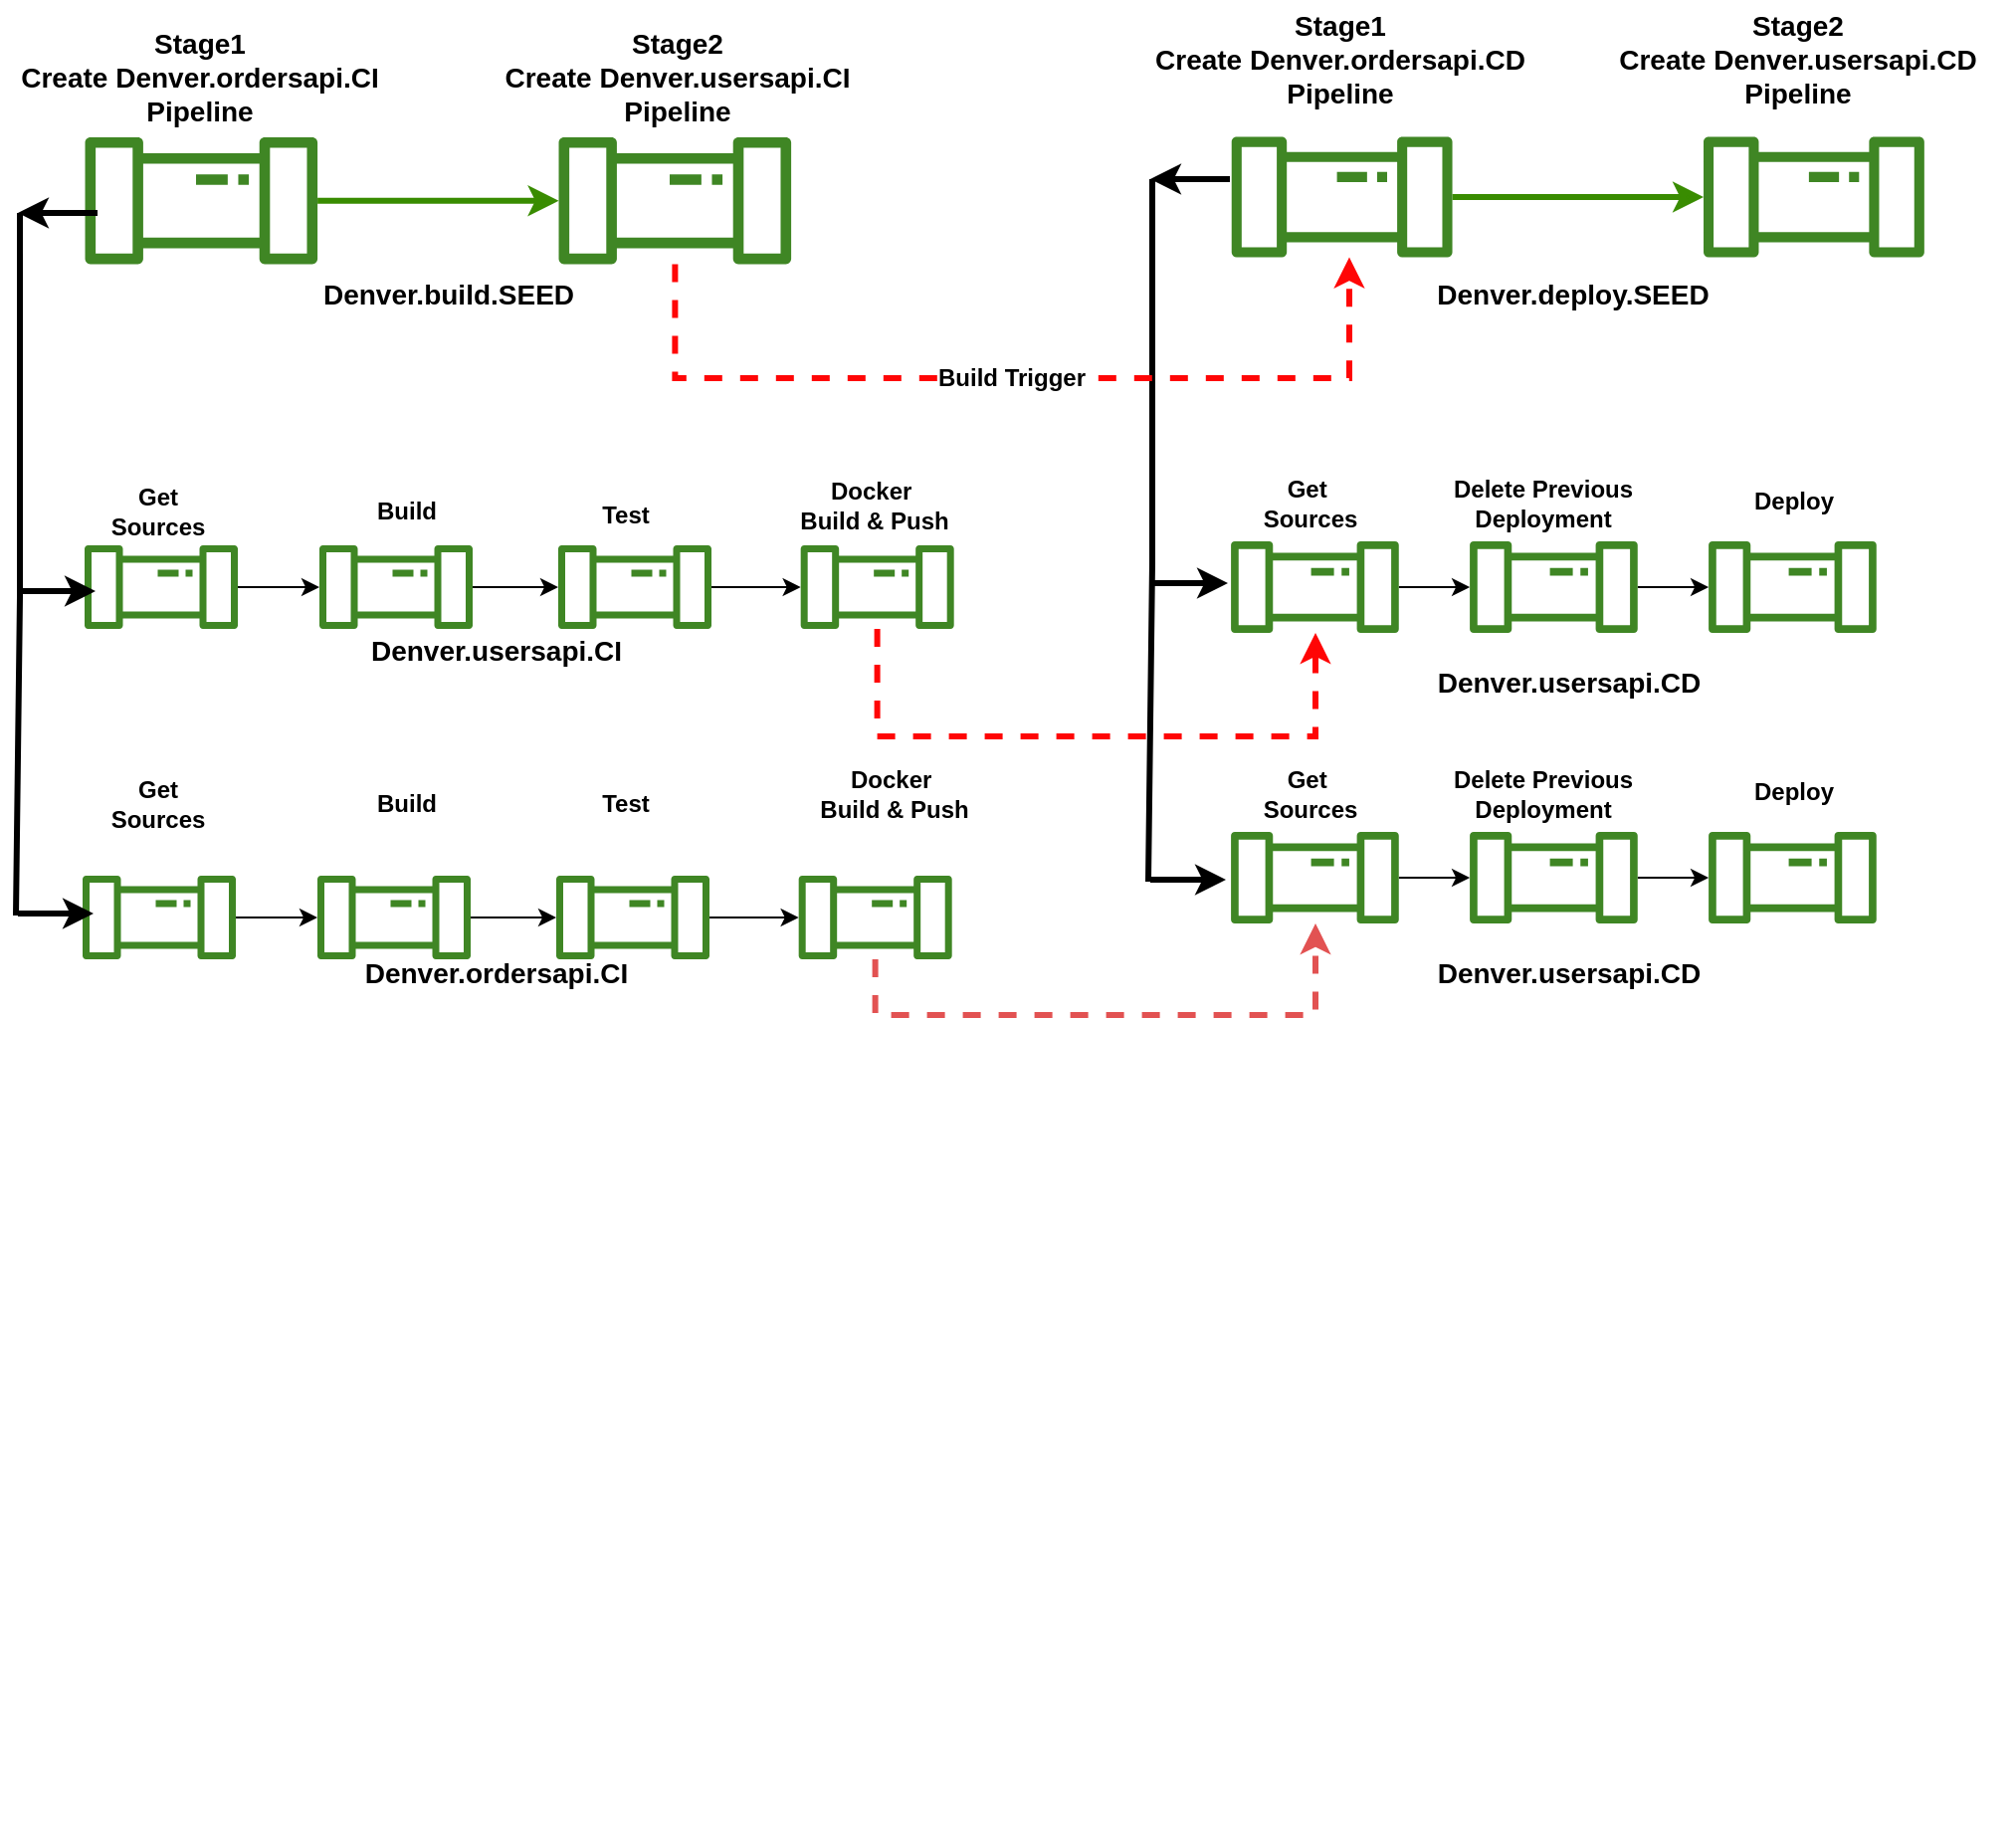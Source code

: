 <mxfile version="21.2.2" type="github">
  <diagram name="Page-1" id="w8wy8wyXGBzYOp8ok9xB">
    <mxGraphModel dx="1377" dy="756" grid="1" gridSize="10" guides="1" tooltips="1" connect="1" arrows="1" fold="1" page="1" pageScale="1" pageWidth="850" pageHeight="1100" math="0" shadow="0">
      <root>
        <mxCell id="0" />
        <mxCell id="1" parent="0" />
        <mxCell id="dq6pAMixUsHJsgWPd_xy-19" value="" style="shape=image;verticalLabelPosition=bottom;labelBackgroundColor=default;verticalAlign=top;aspect=fixed;imageAspect=0;image=https://cdn.freebiesupply.com/logos/large/2x/jenkins-1-logo-png-transparent.png;" vertex="1" parent="1">
          <mxGeometry x="440" y="800" width="79.84" height="130" as="geometry" />
        </mxCell>
        <mxCell id="dq6pAMixUsHJsgWPd_xy-26" value="" style="group" vertex="1" connectable="0" parent="1">
          <mxGeometry x="610" y="10" width="444" height="442" as="geometry" />
        </mxCell>
        <mxCell id="dq6pAMixUsHJsgWPd_xy-6" value="" style="group" vertex="1" connectable="0" parent="dq6pAMixUsHJsgWPd_xy-26">
          <mxGeometry x="57.459" y="68.776" width="335.351" height="134.224" as="geometry" />
        </mxCell>
        <mxCell id="dq6pAMixUsHJsgWPd_xy-7" value="" style="sketch=0;outlineConnect=0;fontColor=#232F3E;gradientColor=none;fillColor=#3F8624;strokeColor=none;dashed=0;verticalLabelPosition=bottom;verticalAlign=top;align=center;html=1;fontSize=12;fontStyle=0;aspect=fixed;pointerEvents=1;shape=mxgraph.aws4.iot_analytics_pipeline;" vertex="1" parent="dq6pAMixUsHJsgWPd_xy-6">
          <mxGeometry x="-7.313" width="112.35" height="60.496" as="geometry" />
        </mxCell>
        <mxCell id="dq6pAMixUsHJsgWPd_xy-8" value="" style="sketch=0;outlineConnect=0;fontColor=#232F3E;gradientColor=none;fillColor=#3F8624;strokeColor=none;dashed=0;verticalLabelPosition=bottom;verticalAlign=top;align=center;html=1;fontSize=12;fontStyle=0;aspect=fixed;pointerEvents=1;shape=mxgraph.aws4.iot_analytics_pipeline;" vertex="1" parent="dq6pAMixUsHJsgWPd_xy-6">
          <mxGeometry x="229.83" width="112.35" height="60.496" as="geometry" />
        </mxCell>
        <mxCell id="dq6pAMixUsHJsgWPd_xy-9" value="" style="edgeStyle=orthogonalEdgeStyle;rounded=0;orthogonalLoop=1;jettySize=auto;html=1;strokeWidth=3;strokeColor=#398c01;" edge="1" parent="dq6pAMixUsHJsgWPd_xy-6" source="dq6pAMixUsHJsgWPd_xy-7" target="dq6pAMixUsHJsgWPd_xy-8">
          <mxGeometry relative="1" as="geometry" />
        </mxCell>
        <mxCell id="dq6pAMixUsHJsgWPd_xy-12" value="&lt;b&gt;&lt;font style=&quot;font-size: 14px;&quot;&gt;Denver.deploy.SEED&lt;/font&gt;&lt;/b&gt;" style="text;html=1;align=center;verticalAlign=middle;resizable=0;points=[];autosize=1;strokeColor=none;fillColor=none;" vertex="1" parent="dq6pAMixUsHJsgWPd_xy-6">
          <mxGeometry x="84.099" y="64.239" width="160" height="30" as="geometry" />
        </mxCell>
        <mxCell id="dq6pAMixUsHJsgWPd_xy-23" value="&lt;b style=&quot;font-size: 14px;&quot;&gt;Stage1&lt;br&gt;Create Denver.ordersapi.CD&lt;br&gt;Pipeline&lt;br&gt;&lt;/b&gt;" style="text;html=1;align=center;verticalAlign=middle;resizable=0;points=[];autosize=1;strokeColor=none;fillColor=none;" vertex="1" parent="dq6pAMixUsHJsgWPd_xy-26">
          <mxGeometry width="210" height="60" as="geometry" />
        </mxCell>
        <mxCell id="dq6pAMixUsHJsgWPd_xy-24" value="&lt;b style=&quot;font-size: 14px;&quot;&gt;Stage2&lt;br&gt;Create Denver.usersapi.CD&lt;br&gt;Pipeline&lt;br&gt;&lt;/b&gt;" style="text;html=1;align=center;verticalAlign=middle;resizable=0;points=[];autosize=1;strokeColor=none;fillColor=none;" vertex="1" parent="dq6pAMixUsHJsgWPd_xy-26">
          <mxGeometry x="235.059" width="200" height="60" as="geometry" />
        </mxCell>
        <mxCell id="dq6pAMixUsHJsgWPd_xy-95" value="" style="group" vertex="1" connectable="0" parent="dq6pAMixUsHJsgWPd_xy-26">
          <mxGeometry x="10" y="90" width="40" height="352" as="geometry" />
        </mxCell>
        <mxCell id="dq6pAMixUsHJsgWPd_xy-82" value="" style="endArrow=none;html=1;rounded=0;strokeWidth=3;" edge="1" parent="dq6pAMixUsHJsgWPd_xy-95">
          <mxGeometry width="50" height="50" relative="1" as="geometry">
            <mxPoint x="-1" y="353" as="sourcePoint" />
            <mxPoint x="1" as="targetPoint" />
            <Array as="points">
              <mxPoint x="1" y="193" />
            </Array>
          </mxGeometry>
        </mxCell>
        <mxCell id="dq6pAMixUsHJsgWPd_xy-87" value="" style="endArrow=classic;html=1;rounded=0;strokeWidth=3;" edge="1" parent="dq6pAMixUsHJsgWPd_xy-95">
          <mxGeometry width="50" height="50" relative="1" as="geometry">
            <mxPoint x="1" y="203" as="sourcePoint" />
            <mxPoint x="39" y="203" as="targetPoint" />
          </mxGeometry>
        </mxCell>
        <mxCell id="dq6pAMixUsHJsgWPd_xy-90" value="" style="endArrow=classic;html=1;rounded=0;strokeWidth=3;" edge="1" parent="dq6pAMixUsHJsgWPd_xy-95">
          <mxGeometry width="50" height="50" relative="1" as="geometry">
            <mxPoint y="352" as="sourcePoint" />
            <mxPoint x="38" y="352" as="targetPoint" />
          </mxGeometry>
        </mxCell>
        <mxCell id="dq6pAMixUsHJsgWPd_xy-92" value="" style="endArrow=classic;html=1;rounded=0;strokeWidth=3;" edge="1" parent="dq6pAMixUsHJsgWPd_xy-95">
          <mxGeometry width="50" height="50" relative="1" as="geometry">
            <mxPoint x="40" as="sourcePoint" />
            <mxPoint as="targetPoint" />
          </mxGeometry>
        </mxCell>
        <mxCell id="dq6pAMixUsHJsgWPd_xy-27" value="" style="group" vertex="1" connectable="0" parent="1">
          <mxGeometry x="42" y="19" width="440" height="190" as="geometry" />
        </mxCell>
        <mxCell id="dq6pAMixUsHJsgWPd_xy-5" value="" style="group" vertex="1" connectable="0" parent="dq6pAMixUsHJsgWPd_xy-27">
          <mxGeometry x="49" y="60" width="320" height="130" as="geometry" />
        </mxCell>
        <mxCell id="dq6pAMixUsHJsgWPd_xy-1" value="" style="sketch=0;outlineConnect=0;fontColor=#232F3E;gradientColor=none;fillColor=#3F8624;strokeColor=none;dashed=0;verticalLabelPosition=bottom;verticalAlign=top;align=center;html=1;fontSize=12;fontStyle=0;aspect=fixed;pointerEvents=1;shape=mxgraph.aws4.iot_analytics_pipeline;" vertex="1" parent="dq6pAMixUsHJsgWPd_xy-5">
          <mxGeometry x="-7" width="118.309" height="63.705" as="geometry" />
        </mxCell>
        <mxCell id="dq6pAMixUsHJsgWPd_xy-2" value="" style="sketch=0;outlineConnect=0;fontColor=#232F3E;gradientColor=none;fillColor=#3F8624;strokeColor=none;dashed=0;verticalLabelPosition=bottom;verticalAlign=top;align=center;html=1;fontSize=12;fontStyle=0;aspect=fixed;pointerEvents=1;shape=mxgraph.aws4.iot_analytics_pipeline;" vertex="1" parent="dq6pAMixUsHJsgWPd_xy-5">
          <mxGeometry x="231.003" width="118.309" height="63.705" as="geometry" />
        </mxCell>
        <mxCell id="dq6pAMixUsHJsgWPd_xy-3" value="" style="edgeStyle=orthogonalEdgeStyle;rounded=0;orthogonalLoop=1;jettySize=auto;html=1;strokeWidth=3;strokeColor=#398c01;" edge="1" parent="dq6pAMixUsHJsgWPd_xy-5" source="dq6pAMixUsHJsgWPd_xy-1" target="dq6pAMixUsHJsgWPd_xy-2">
          <mxGeometry relative="1" as="geometry" />
        </mxCell>
        <mxCell id="dq6pAMixUsHJsgWPd_xy-11" value="&lt;b&gt;&lt;font style=&quot;font-size: 14px;&quot;&gt;Denver.build.SEED&lt;/font&gt;&lt;/b&gt;" style="text;html=1;align=center;verticalAlign=middle;resizable=0;points=[];autosize=1;strokeColor=none;fillColor=none;" vertex="1" parent="dq6pAMixUsHJsgWPd_xy-5">
          <mxGeometry x="101" y="63.71" width="150" height="30" as="geometry" />
        </mxCell>
        <mxCell id="dq6pAMixUsHJsgWPd_xy-21" value="&lt;b style=&quot;font-size: 14px;&quot;&gt;Stage1&lt;br&gt;Create Denver.ordersapi.CI&lt;br&gt;Pipeline&lt;br&gt;&lt;/b&gt;" style="text;html=1;align=center;verticalAlign=middle;resizable=0;points=[];autosize=1;strokeColor=none;fillColor=none;" vertex="1" parent="dq6pAMixUsHJsgWPd_xy-27">
          <mxGeometry width="200" height="60" as="geometry" />
        </mxCell>
        <mxCell id="dq6pAMixUsHJsgWPd_xy-22" value="&lt;b style=&quot;font-size: 14px;&quot;&gt;Stage2&lt;br&gt;Create Denver.usersapi.CI&lt;br&gt;Pipeline&lt;br&gt;&lt;/b&gt;" style="text;html=1;align=center;verticalAlign=middle;resizable=0;points=[];autosize=1;strokeColor=none;fillColor=none;" vertex="1" parent="dq6pAMixUsHJsgWPd_xy-27">
          <mxGeometry x="240" width="200" height="60" as="geometry" />
        </mxCell>
        <mxCell id="dq6pAMixUsHJsgWPd_xy-32" value="" style="group" vertex="1" connectable="0" parent="1">
          <mxGeometry x="83" y="450" width="437.84" height="42" as="geometry" />
        </mxCell>
        <mxCell id="dq6pAMixUsHJsgWPd_xy-46" style="edgeStyle=orthogonalEdgeStyle;rounded=0;orthogonalLoop=1;jettySize=auto;html=1;" edge="1" parent="dq6pAMixUsHJsgWPd_xy-32" source="dq6pAMixUsHJsgWPd_xy-20" target="dq6pAMixUsHJsgWPd_xy-29">
          <mxGeometry relative="1" as="geometry" />
        </mxCell>
        <mxCell id="dq6pAMixUsHJsgWPd_xy-20" value="" style="sketch=0;outlineConnect=0;fontColor=#232F3E;gradientColor=none;fillColor=#3F8624;strokeColor=none;dashed=0;verticalLabelPosition=bottom;verticalAlign=top;align=center;html=1;fontSize=12;fontStyle=0;aspect=fixed;pointerEvents=1;shape=mxgraph.aws4.iot_analytics_pipeline;" vertex="1" parent="dq6pAMixUsHJsgWPd_xy-32">
          <mxGeometry width="78" height="42" as="geometry" />
        </mxCell>
        <mxCell id="dq6pAMixUsHJsgWPd_xy-47" style="edgeStyle=orthogonalEdgeStyle;rounded=0;orthogonalLoop=1;jettySize=auto;html=1;" edge="1" parent="dq6pAMixUsHJsgWPd_xy-32" source="dq6pAMixUsHJsgWPd_xy-29" target="dq6pAMixUsHJsgWPd_xy-30">
          <mxGeometry relative="1" as="geometry" />
        </mxCell>
        <mxCell id="dq6pAMixUsHJsgWPd_xy-29" value="" style="sketch=0;outlineConnect=0;fontColor=#232F3E;gradientColor=none;fillColor=#3F8624;strokeColor=none;dashed=0;verticalLabelPosition=bottom;verticalAlign=top;align=center;html=1;fontSize=12;fontStyle=0;aspect=fixed;pointerEvents=1;shape=mxgraph.aws4.iot_analytics_pipeline;" vertex="1" parent="dq6pAMixUsHJsgWPd_xy-32">
          <mxGeometry x="118" width="78" height="42" as="geometry" />
        </mxCell>
        <mxCell id="dq6pAMixUsHJsgWPd_xy-48" style="edgeStyle=orthogonalEdgeStyle;rounded=0;orthogonalLoop=1;jettySize=auto;html=1;" edge="1" parent="dq6pAMixUsHJsgWPd_xy-32" source="dq6pAMixUsHJsgWPd_xy-30" target="dq6pAMixUsHJsgWPd_xy-31">
          <mxGeometry relative="1" as="geometry" />
        </mxCell>
        <mxCell id="dq6pAMixUsHJsgWPd_xy-30" value="" style="sketch=0;outlineConnect=0;fontColor=#232F3E;gradientColor=none;fillColor=#3F8624;strokeColor=none;dashed=0;verticalLabelPosition=bottom;verticalAlign=top;align=center;html=1;fontSize=12;fontStyle=0;aspect=fixed;pointerEvents=1;shape=mxgraph.aws4.iot_analytics_pipeline;" vertex="1" parent="dq6pAMixUsHJsgWPd_xy-32">
          <mxGeometry x="238" width="78" height="42" as="geometry" />
        </mxCell>
        <mxCell id="dq6pAMixUsHJsgWPd_xy-31" value="" style="sketch=0;outlineConnect=0;fontColor=#232F3E;gradientColor=none;fillColor=#3F8624;strokeColor=none;dashed=0;verticalLabelPosition=bottom;verticalAlign=top;align=center;html=1;fontSize=12;fontStyle=0;aspect=fixed;pointerEvents=1;shape=mxgraph.aws4.iot_analytics_pipeline;" vertex="1" parent="dq6pAMixUsHJsgWPd_xy-32">
          <mxGeometry x="359.84" width="78" height="42" as="geometry" />
        </mxCell>
        <mxCell id="dq6pAMixUsHJsgWPd_xy-33" value="" style="group" vertex="1" connectable="0" parent="1">
          <mxGeometry x="84" y="284" width="437.84" height="42" as="geometry" />
        </mxCell>
        <mxCell id="dq6pAMixUsHJsgWPd_xy-43" style="edgeStyle=orthogonalEdgeStyle;rounded=0;orthogonalLoop=1;jettySize=auto;html=1;" edge="1" parent="dq6pAMixUsHJsgWPd_xy-33" source="dq6pAMixUsHJsgWPd_xy-34" target="dq6pAMixUsHJsgWPd_xy-35">
          <mxGeometry relative="1" as="geometry" />
        </mxCell>
        <mxCell id="dq6pAMixUsHJsgWPd_xy-34" value="" style="sketch=0;outlineConnect=0;fontColor=#232F3E;gradientColor=none;fillColor=#3F8624;strokeColor=none;dashed=0;verticalLabelPosition=bottom;verticalAlign=top;align=center;html=1;fontSize=12;fontStyle=0;aspect=fixed;pointerEvents=1;shape=mxgraph.aws4.iot_analytics_pipeline;" vertex="1" parent="dq6pAMixUsHJsgWPd_xy-33">
          <mxGeometry width="78" height="42" as="geometry" />
        </mxCell>
        <mxCell id="dq6pAMixUsHJsgWPd_xy-44" style="edgeStyle=orthogonalEdgeStyle;rounded=0;orthogonalLoop=1;jettySize=auto;html=1;" edge="1" parent="dq6pAMixUsHJsgWPd_xy-33" source="dq6pAMixUsHJsgWPd_xy-35" target="dq6pAMixUsHJsgWPd_xy-36">
          <mxGeometry relative="1" as="geometry" />
        </mxCell>
        <mxCell id="dq6pAMixUsHJsgWPd_xy-35" value="" style="sketch=0;outlineConnect=0;fontColor=#232F3E;gradientColor=none;fillColor=#3F8624;strokeColor=none;dashed=0;verticalLabelPosition=bottom;verticalAlign=top;align=center;html=1;fontSize=12;fontStyle=0;aspect=fixed;pointerEvents=1;shape=mxgraph.aws4.iot_analytics_pipeline;" vertex="1" parent="dq6pAMixUsHJsgWPd_xy-33">
          <mxGeometry x="118" width="78" height="42" as="geometry" />
        </mxCell>
        <mxCell id="dq6pAMixUsHJsgWPd_xy-45" style="edgeStyle=orthogonalEdgeStyle;rounded=0;orthogonalLoop=1;jettySize=auto;html=1;" edge="1" parent="dq6pAMixUsHJsgWPd_xy-33" source="dq6pAMixUsHJsgWPd_xy-36" target="dq6pAMixUsHJsgWPd_xy-37">
          <mxGeometry relative="1" as="geometry" />
        </mxCell>
        <mxCell id="dq6pAMixUsHJsgWPd_xy-36" value="" style="sketch=0;outlineConnect=0;fontColor=#232F3E;gradientColor=none;fillColor=#3F8624;strokeColor=none;dashed=0;verticalLabelPosition=bottom;verticalAlign=top;align=center;html=1;fontSize=12;fontStyle=0;aspect=fixed;pointerEvents=1;shape=mxgraph.aws4.iot_analytics_pipeline;" vertex="1" parent="dq6pAMixUsHJsgWPd_xy-33">
          <mxGeometry x="238" width="78" height="42" as="geometry" />
        </mxCell>
        <mxCell id="dq6pAMixUsHJsgWPd_xy-37" value="" style="sketch=0;outlineConnect=0;fontColor=#232F3E;gradientColor=none;fillColor=#3F8624;strokeColor=none;dashed=0;verticalLabelPosition=bottom;verticalAlign=top;align=center;html=1;fontSize=12;fontStyle=0;aspect=fixed;pointerEvents=1;shape=mxgraph.aws4.iot_analytics_pipeline;" vertex="1" parent="dq6pAMixUsHJsgWPd_xy-33">
          <mxGeometry x="359.84" width="78" height="42" as="geometry" />
        </mxCell>
        <mxCell id="dq6pAMixUsHJsgWPd_xy-38" value="&lt;b&gt;Get&lt;br&gt;Sources&lt;/b&gt;" style="text;html=1;align=center;verticalAlign=middle;resizable=0;points=[];autosize=1;strokeColor=none;fillColor=none;" vertex="1" parent="1">
          <mxGeometry x="86" y="247" width="70" height="40" as="geometry" />
        </mxCell>
        <mxCell id="dq6pAMixUsHJsgWPd_xy-39" value="&lt;b&gt;Build&lt;/b&gt;" style="text;html=1;align=center;verticalAlign=middle;resizable=0;points=[];autosize=1;strokeColor=none;fillColor=none;" vertex="1" parent="1">
          <mxGeometry x="221" y="252" width="50" height="30" as="geometry" />
        </mxCell>
        <mxCell id="dq6pAMixUsHJsgWPd_xy-40" value="&lt;b&gt;Test&lt;/b&gt;" style="text;html=1;align=center;verticalAlign=middle;resizable=0;points=[];autosize=1;strokeColor=none;fillColor=none;" vertex="1" parent="1">
          <mxGeometry x="331" y="254" width="50" height="30" as="geometry" />
        </mxCell>
        <mxCell id="dq6pAMixUsHJsgWPd_xy-41" value="&lt;b&gt;Docker&amp;nbsp;&lt;br&gt;Build &amp;amp; Push&lt;/b&gt;" style="text;html=1;align=center;verticalAlign=middle;resizable=0;points=[];autosize=1;strokeColor=none;fillColor=none;" vertex="1" parent="1">
          <mxGeometry x="431" y="244" width="100" height="40" as="geometry" />
        </mxCell>
        <mxCell id="dq6pAMixUsHJsgWPd_xy-49" value="&lt;b&gt;Get&lt;br&gt;Sources&lt;/b&gt;" style="text;html=1;align=center;verticalAlign=middle;resizable=0;points=[];autosize=1;strokeColor=none;fillColor=none;" vertex="1" parent="1">
          <mxGeometry x="86" y="394" width="70" height="40" as="geometry" />
        </mxCell>
        <mxCell id="dq6pAMixUsHJsgWPd_xy-50" value="&lt;b&gt;Build&lt;/b&gt;" style="text;html=1;align=center;verticalAlign=middle;resizable=0;points=[];autosize=1;strokeColor=none;fillColor=none;" vertex="1" parent="1">
          <mxGeometry x="221" y="399" width="50" height="30" as="geometry" />
        </mxCell>
        <mxCell id="dq6pAMixUsHJsgWPd_xy-51" value="&lt;b&gt;Test&lt;/b&gt;" style="text;html=1;align=center;verticalAlign=middle;resizable=0;points=[];autosize=1;strokeColor=none;fillColor=none;" vertex="1" parent="1">
          <mxGeometry x="331" y="399" width="50" height="30" as="geometry" />
        </mxCell>
        <mxCell id="dq6pAMixUsHJsgWPd_xy-52" value="&lt;b&gt;Docker&amp;nbsp;&lt;br&gt;Build &amp;amp; Push&lt;/b&gt;" style="text;html=1;align=center;verticalAlign=middle;resizable=0;points=[];autosize=1;strokeColor=none;fillColor=none;" vertex="1" parent="1">
          <mxGeometry x="441" y="389" width="100" height="40" as="geometry" />
        </mxCell>
        <mxCell id="dq6pAMixUsHJsgWPd_xy-53" value="&lt;b&gt;&lt;font style=&quot;font-size: 14px;&quot;&gt;Denver.usersapi.CI&lt;/font&gt;&lt;/b&gt;" style="text;html=1;align=center;verticalAlign=middle;resizable=0;points=[];autosize=1;strokeColor=none;fillColor=none;" vertex="1" parent="1">
          <mxGeometry x="216" y="322" width="150" height="30" as="geometry" />
        </mxCell>
        <mxCell id="dq6pAMixUsHJsgWPd_xy-54" value="&lt;b&gt;&lt;font style=&quot;font-size: 14px;&quot;&gt;Denver.ordersapi.CI&lt;/font&gt;&lt;/b&gt;" style="text;html=1;align=center;verticalAlign=middle;resizable=0;points=[];autosize=1;strokeColor=none;fillColor=none;" vertex="1" parent="1">
          <mxGeometry x="211" y="484" width="160" height="30" as="geometry" />
        </mxCell>
        <mxCell id="dq6pAMixUsHJsgWPd_xy-58" value="" style="edgeStyle=orthogonalEdgeStyle;rounded=0;orthogonalLoop=1;jettySize=auto;html=1;" edge="1" parent="1" source="dq6pAMixUsHJsgWPd_xy-55" target="dq6pAMixUsHJsgWPd_xy-56">
          <mxGeometry relative="1" as="geometry" />
        </mxCell>
        <mxCell id="dq6pAMixUsHJsgWPd_xy-55" value="" style="sketch=0;outlineConnect=0;fontColor=#232F3E;gradientColor=none;fillColor=#3F8624;strokeColor=none;dashed=0;verticalLabelPosition=bottom;verticalAlign=top;align=center;html=1;fontSize=12;fontStyle=0;aspect=fixed;pointerEvents=1;shape=mxgraph.aws4.iot_analytics_pipeline;" vertex="1" parent="1">
          <mxGeometry x="660" y="282" width="85.43" height="46" as="geometry" />
        </mxCell>
        <mxCell id="dq6pAMixUsHJsgWPd_xy-59" value="" style="edgeStyle=orthogonalEdgeStyle;rounded=0;orthogonalLoop=1;jettySize=auto;html=1;" edge="1" parent="1" source="dq6pAMixUsHJsgWPd_xy-56" target="dq6pAMixUsHJsgWPd_xy-57">
          <mxGeometry relative="1" as="geometry" />
        </mxCell>
        <mxCell id="dq6pAMixUsHJsgWPd_xy-56" value="" style="sketch=0;outlineConnect=0;fontColor=#232F3E;gradientColor=none;fillColor=#3F8624;strokeColor=none;dashed=0;verticalLabelPosition=bottom;verticalAlign=top;align=center;html=1;fontSize=12;fontStyle=0;aspect=fixed;pointerEvents=1;shape=mxgraph.aws4.iot_analytics_pipeline;" vertex="1" parent="1">
          <mxGeometry x="780" y="282" width="85.43" height="46" as="geometry" />
        </mxCell>
        <mxCell id="dq6pAMixUsHJsgWPd_xy-57" value="" style="sketch=0;outlineConnect=0;fontColor=#232F3E;gradientColor=none;fillColor=#3F8624;strokeColor=none;dashed=0;verticalLabelPosition=bottom;verticalAlign=top;align=center;html=1;fontSize=12;fontStyle=0;aspect=fixed;pointerEvents=1;shape=mxgraph.aws4.iot_analytics_pipeline;" vertex="1" parent="1">
          <mxGeometry x="900" y="282" width="85.43" height="46" as="geometry" />
        </mxCell>
        <mxCell id="dq6pAMixUsHJsgWPd_xy-60" value="&lt;b&gt;&lt;font style=&quot;font-size: 14px;&quot;&gt;Denver.usersapi.CD&lt;/font&gt;&lt;/b&gt;" style="text;html=1;align=center;verticalAlign=middle;resizable=0;points=[];autosize=1;strokeColor=none;fillColor=none;" vertex="1" parent="1">
          <mxGeometry x="750" y="338" width="160" height="30" as="geometry" />
        </mxCell>
        <mxCell id="dq6pAMixUsHJsgWPd_xy-61" value="&lt;b&gt;Get&amp;nbsp;&lt;br&gt;Sources&lt;/b&gt;" style="text;html=1;align=center;verticalAlign=middle;resizable=0;points=[];autosize=1;strokeColor=none;fillColor=none;" vertex="1" parent="1">
          <mxGeometry x="665" y="243" width="70" height="40" as="geometry" />
        </mxCell>
        <mxCell id="dq6pAMixUsHJsgWPd_xy-62" value="&lt;b&gt;Delete Previous&lt;br&gt;Deployment&lt;/b&gt;" style="text;html=1;align=center;verticalAlign=middle;resizable=0;points=[];autosize=1;strokeColor=none;fillColor=none;" vertex="1" parent="1">
          <mxGeometry x="762" y="243" width="110" height="40" as="geometry" />
        </mxCell>
        <mxCell id="dq6pAMixUsHJsgWPd_xy-63" value="&lt;b&gt;Deploy&lt;/b&gt;" style="text;html=1;align=center;verticalAlign=middle;resizable=0;points=[];autosize=1;strokeColor=none;fillColor=none;" vertex="1" parent="1">
          <mxGeometry x="912.72" y="247" width="60" height="30" as="geometry" />
        </mxCell>
        <mxCell id="dq6pAMixUsHJsgWPd_xy-64" value="" style="edgeStyle=orthogonalEdgeStyle;rounded=0;orthogonalLoop=1;jettySize=auto;html=1;" edge="1" parent="1" source="dq6pAMixUsHJsgWPd_xy-65" target="dq6pAMixUsHJsgWPd_xy-67">
          <mxGeometry relative="1" as="geometry" />
        </mxCell>
        <mxCell id="dq6pAMixUsHJsgWPd_xy-65" value="" style="sketch=0;outlineConnect=0;fontColor=#232F3E;gradientColor=none;fillColor=#3F8624;strokeColor=none;dashed=0;verticalLabelPosition=bottom;verticalAlign=top;align=center;html=1;fontSize=12;fontStyle=0;aspect=fixed;pointerEvents=1;shape=mxgraph.aws4.iot_analytics_pipeline;" vertex="1" parent="1">
          <mxGeometry x="660" y="428" width="85.43" height="46" as="geometry" />
        </mxCell>
        <mxCell id="dq6pAMixUsHJsgWPd_xy-66" value="" style="edgeStyle=orthogonalEdgeStyle;rounded=0;orthogonalLoop=1;jettySize=auto;html=1;" edge="1" parent="1" source="dq6pAMixUsHJsgWPd_xy-67" target="dq6pAMixUsHJsgWPd_xy-68">
          <mxGeometry relative="1" as="geometry" />
        </mxCell>
        <mxCell id="dq6pAMixUsHJsgWPd_xy-67" value="" style="sketch=0;outlineConnect=0;fontColor=#232F3E;gradientColor=none;fillColor=#3F8624;strokeColor=none;dashed=0;verticalLabelPosition=bottom;verticalAlign=top;align=center;html=1;fontSize=12;fontStyle=0;aspect=fixed;pointerEvents=1;shape=mxgraph.aws4.iot_analytics_pipeline;" vertex="1" parent="1">
          <mxGeometry x="780" y="428" width="85.43" height="46" as="geometry" />
        </mxCell>
        <mxCell id="dq6pAMixUsHJsgWPd_xy-68" value="" style="sketch=0;outlineConnect=0;fontColor=#232F3E;gradientColor=none;fillColor=#3F8624;strokeColor=none;dashed=0;verticalLabelPosition=bottom;verticalAlign=top;align=center;html=1;fontSize=12;fontStyle=0;aspect=fixed;pointerEvents=1;shape=mxgraph.aws4.iot_analytics_pipeline;" vertex="1" parent="1">
          <mxGeometry x="900" y="428" width="85.43" height="46" as="geometry" />
        </mxCell>
        <mxCell id="dq6pAMixUsHJsgWPd_xy-69" value="&lt;b&gt;&lt;font style=&quot;font-size: 14px;&quot;&gt;Denver.usersapi.CD&lt;/font&gt;&lt;/b&gt;" style="text;html=1;align=center;verticalAlign=middle;resizable=0;points=[];autosize=1;strokeColor=none;fillColor=none;" vertex="1" parent="1">
          <mxGeometry x="750" y="484" width="160" height="30" as="geometry" />
        </mxCell>
        <mxCell id="dq6pAMixUsHJsgWPd_xy-70" value="&lt;b&gt;Get&amp;nbsp;&lt;br&gt;Sources&lt;/b&gt;" style="text;html=1;align=center;verticalAlign=middle;resizable=0;points=[];autosize=1;strokeColor=none;fillColor=none;" vertex="1" parent="1">
          <mxGeometry x="665" y="389" width="70" height="40" as="geometry" />
        </mxCell>
        <mxCell id="dq6pAMixUsHJsgWPd_xy-71" value="&lt;b&gt;Delete Previous&lt;br&gt;Deployment&lt;/b&gt;" style="text;html=1;align=center;verticalAlign=middle;resizable=0;points=[];autosize=1;strokeColor=none;fillColor=none;" vertex="1" parent="1">
          <mxGeometry x="762" y="389" width="110" height="40" as="geometry" />
        </mxCell>
        <mxCell id="dq6pAMixUsHJsgWPd_xy-72" value="&lt;b&gt;Deploy&lt;/b&gt;" style="text;html=1;align=center;verticalAlign=middle;resizable=0;points=[];autosize=1;strokeColor=none;fillColor=none;" vertex="1" parent="1">
          <mxGeometry x="912.72" y="393" width="60" height="30" as="geometry" />
        </mxCell>
        <mxCell id="dq6pAMixUsHJsgWPd_xy-96" value="" style="group" vertex="1" connectable="0" parent="1">
          <mxGeometry x="51" y="117" width="40" height="352" as="geometry" />
        </mxCell>
        <mxCell id="dq6pAMixUsHJsgWPd_xy-97" value="" style="endArrow=none;html=1;rounded=0;strokeWidth=3;" edge="1" parent="dq6pAMixUsHJsgWPd_xy-96">
          <mxGeometry width="50" height="50" relative="1" as="geometry">
            <mxPoint x="-1" y="353" as="sourcePoint" />
            <mxPoint x="1" as="targetPoint" />
            <Array as="points">
              <mxPoint x="1" y="193" />
            </Array>
          </mxGeometry>
        </mxCell>
        <mxCell id="dq6pAMixUsHJsgWPd_xy-98" value="" style="endArrow=classic;html=1;rounded=0;strokeWidth=3;" edge="1" parent="dq6pAMixUsHJsgWPd_xy-96">
          <mxGeometry width="50" height="50" relative="1" as="geometry">
            <mxPoint x="1" y="190" as="sourcePoint" />
            <mxPoint x="39" y="190" as="targetPoint" />
          </mxGeometry>
        </mxCell>
        <mxCell id="dq6pAMixUsHJsgWPd_xy-99" value="" style="endArrow=classic;html=1;rounded=0;strokeWidth=3;" edge="1" parent="dq6pAMixUsHJsgWPd_xy-96">
          <mxGeometry width="50" height="50" relative="1" as="geometry">
            <mxPoint y="352" as="sourcePoint" />
            <mxPoint x="38" y="352" as="targetPoint" />
          </mxGeometry>
        </mxCell>
        <mxCell id="dq6pAMixUsHJsgWPd_xy-100" value="" style="endArrow=classic;html=1;rounded=0;strokeWidth=3;" edge="1" parent="dq6pAMixUsHJsgWPd_xy-96">
          <mxGeometry width="50" height="50" relative="1" as="geometry">
            <mxPoint x="40" as="sourcePoint" />
            <mxPoint as="targetPoint" />
          </mxGeometry>
        </mxCell>
        <mxCell id="dq6pAMixUsHJsgWPd_xy-110" style="edgeStyle=orthogonalEdgeStyle;rounded=0;orthogonalLoop=1;jettySize=auto;html=1;strokeWidth=3;strokeColor=#ff0505;dashed=1;" edge="1" parent="1" source="dq6pAMixUsHJsgWPd_xy-37" target="dq6pAMixUsHJsgWPd_xy-55">
          <mxGeometry relative="1" as="geometry">
            <Array as="points">
              <mxPoint x="483" y="380" />
              <mxPoint x="703" y="380" />
            </Array>
          </mxGeometry>
        </mxCell>
        <mxCell id="dq6pAMixUsHJsgWPd_xy-111" style="edgeStyle=orthogonalEdgeStyle;rounded=0;orthogonalLoop=1;jettySize=auto;html=1;strokeColor=#e25252;dashed=1;strokeWidth=3;" edge="1" parent="1" source="dq6pAMixUsHJsgWPd_xy-31" target="dq6pAMixUsHJsgWPd_xy-65">
          <mxGeometry relative="1" as="geometry">
            <Array as="points">
              <mxPoint x="482" y="520" />
              <mxPoint x="703" y="520" />
            </Array>
          </mxGeometry>
        </mxCell>
        <mxCell id="dq6pAMixUsHJsgWPd_xy-114" style="edgeStyle=orthogonalEdgeStyle;rounded=0;orthogonalLoop=1;jettySize=auto;html=1;strokeColor=#ff0606;strokeWidth=3;dashed=1;" edge="1" parent="1" source="dq6pAMixUsHJsgWPd_xy-2" target="dq6pAMixUsHJsgWPd_xy-7">
          <mxGeometry relative="1" as="geometry">
            <mxPoint x="730" y="150" as="targetPoint" />
            <Array as="points">
              <mxPoint x="381" y="200" />
              <mxPoint x="720" y="200" />
            </Array>
          </mxGeometry>
        </mxCell>
        <mxCell id="dq6pAMixUsHJsgWPd_xy-115" value="&lt;b&gt;&lt;font style=&quot;font-size: 12px;&quot;&gt;Build Trigger&lt;/font&gt;&lt;/b&gt;" style="edgeLabel;html=1;align=center;verticalAlign=middle;resizable=0;points=[];" vertex="1" connectable="0" parent="dq6pAMixUsHJsgWPd_xy-114">
          <mxGeometry x="0.134" y="2" relative="1" as="geometry">
            <mxPoint x="-33" y="2" as="offset" />
          </mxGeometry>
        </mxCell>
      </root>
    </mxGraphModel>
  </diagram>
</mxfile>
